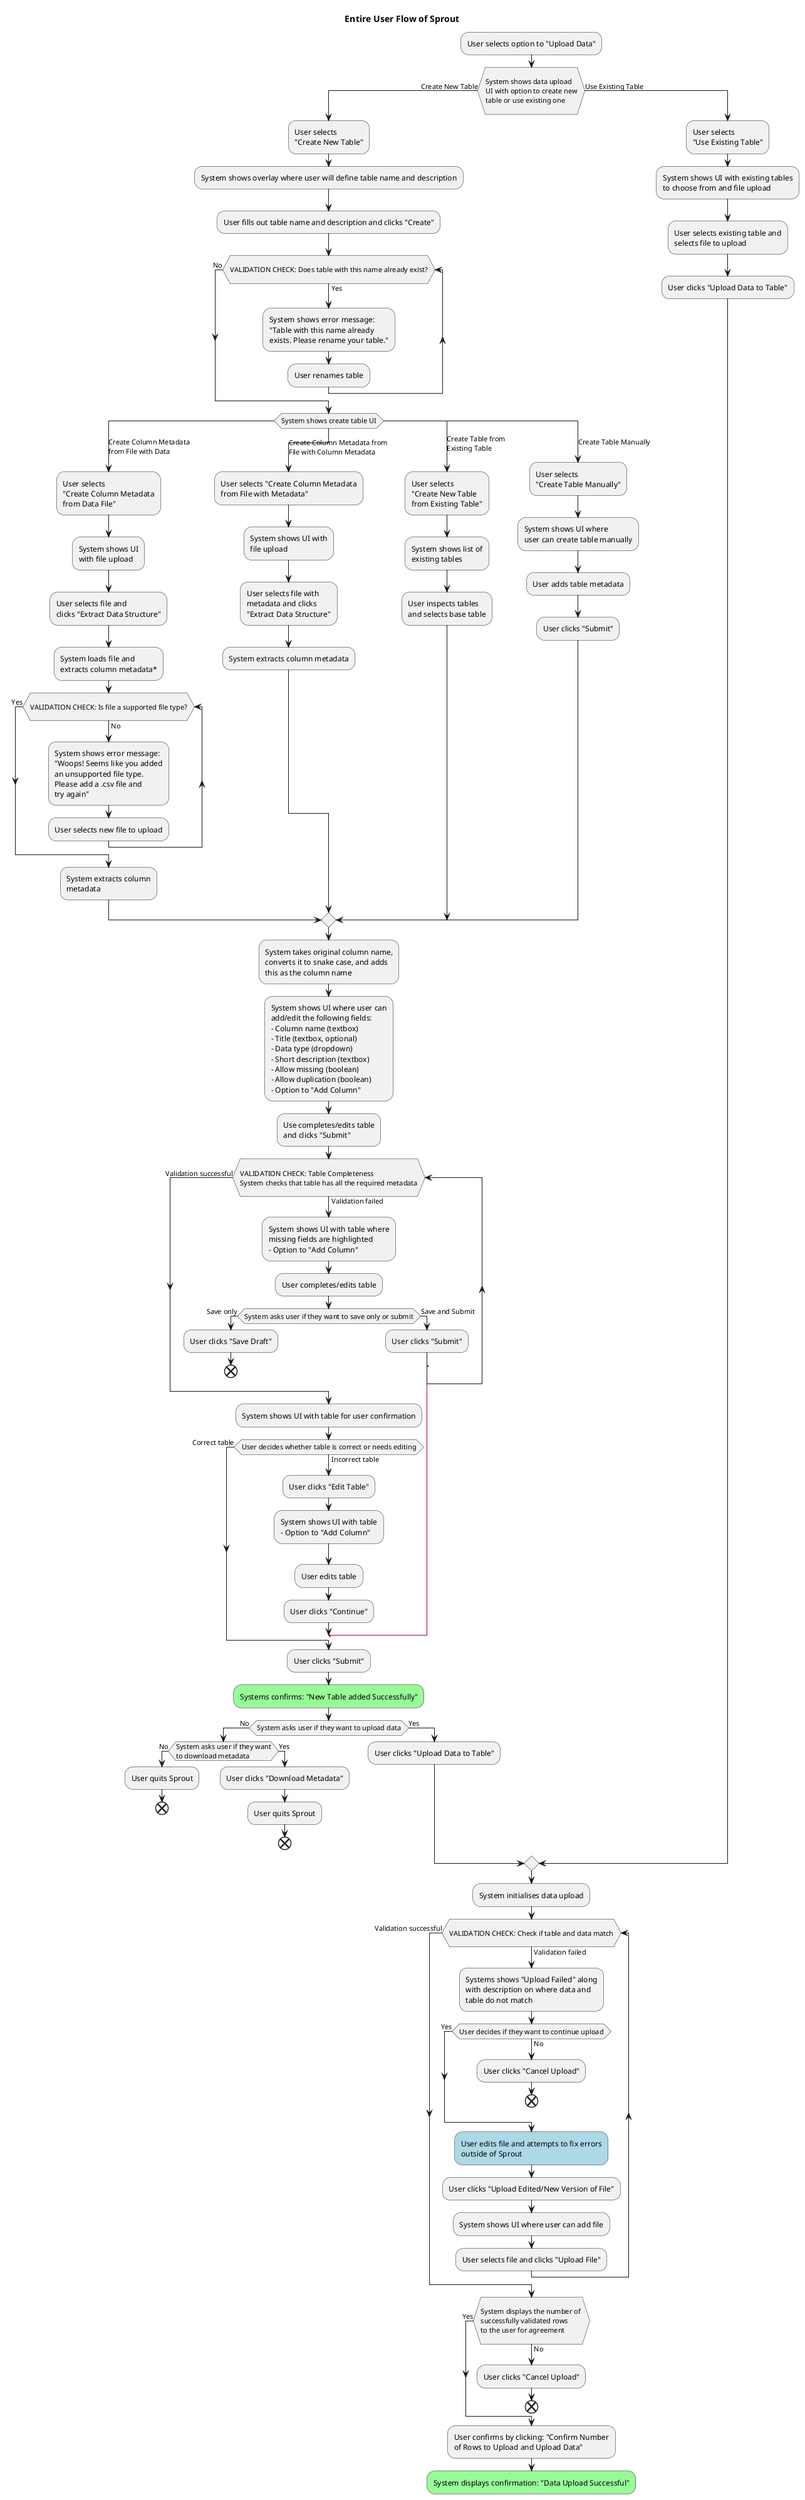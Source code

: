 @startuml user-flow

title Entire User Flow of Sprout

:User selects option to "Upload Data";
if (\nSystem shows data upload\nUI with option to create new\ntable or use existing one\n) then (Create New Table)
'table metadata creation start
  :User selects\n"Create New Table";
  :System shows overlay where user will define table name and description;
  :User fills out table name and description and clicks "Create";
  while (\nVALIDATION CHECK: Does table with this name already exist?\n) is (Yes)
    :System shows error message:
    "Table with this name already
    exists. Please rename your table.";
    :User renames table; 
  end while (No)
'table metadata creation end
'column metadata creation start
  switch (System shows create table UI)
    case (Create Column Metadata\nfrom File with Data)
      :User selects
      "Create Column Metadata
      from Data File";
      :System shows UI
      with file upload;
      :User selects file and
      clicks "Extract Data Structure";
      :System loads file and
      extracts column metadata*;
    while (\nVALIDATION CHECK: Is file a supported file type?\n) is (No)
      :System shows error message: 
      "Woops! Seems like you added
      an unsupported file type.
      Please add a .csv file and
      try again";
      :User selects new file to upload;
    end while (Yes)
    :System extracts column
    metadata;
    case (Create Column Metadata from \nFile with Column Metadata)
      :User selects "Create Column Metadata
      from File with Metadata";
      :System shows UI with
      file upload;
      :User selects file with
      metadata and clicks 
      "Extract Data Structure";
      :System extracts column metadata;
    case (Create Table from\nExisting Table)
      :User selects
      "Create New Table
      from Existing Table";
      :System shows list of
      existing tables;
      :User inspects tables
      and selects base table;
    case (Create Table Manually)
      :User selects
      "Create Table Manually";
      :System shows UI where
      user can create table manually;
      :User adds table metadata;
      :User clicks "Submit";
    endswitch
    :System takes original column name,
    converts it to snake case, and adds
    this as the column name;
    :System shows UI where user can 
    add/edit the following fields:
    - Column name (textbox)
    - Title (textbox, optional)
    - Data type (dropdown)
    - Short description (textbox)
    - Allow missing (boolean) 
    - Allow duplication (boolean)
    - Option to "Add Column";
    :Use completes/edits table
    and clicks "Submit";
'column metadata creation end
   while (\nVALIDATION CHECK: Table Completeness\nSystem checks that table has all the required metadata\n) is (Validation failed)
    :System shows UI with table where
    missing fields are highlighted
    - Option to "Add Column";
    :User completes/edits table;
    if (System asks user if they want to save only or submit) then (Save only)
      :User clicks "Save Draft";
      end
    else (Save and Submit)
      :User clicks "Submit";
      label l
    endif
  end while (Validation successful)
  :System shows UI with table for user confirmation;
  while (User decides whether table is correct or needs editing) is (Incorrect table)
    :User clicks "Edit Table";
    :System shows UI with table
    - Option to "Add Column";
    :User edits table;
    :User clicks "Continue";
    goto l
   end while (Correct table)
   :User clicks "Submit";
  #palegreen:Systems confirms: "New Table added Successfully";
'validation table completeness end
'table created - continue to upload? start
  if (System asks user if they want to upload data) then (No)
    if (System asks user if they want\nto download metadata) then (No)
      :User quits Sprout; 
      end
    else (Yes)
      :User clicks "Download Metadata";
      :User quits Sprout;
      end
    endif
  else (Yes)
    :User clicks "Upload Data to Table";
  endif
'table created - continue to upload? end
'prepare to upload using existing table start
else (Use Existing Table)
    :User selects\n"Use Existing Table";
    :System shows UI with existing tables 
    to choose from and file upload;
    :User selects existing table and 
    selects file to upload;
    :User clicks "Upload Data to Table";
endif 
'prepare to upload using existing table end
'data upload start
:System initialises data upload;
while (\nVALIDATION CHECK: Check if table and data match\n) is (Validation failed)
  :Systems shows "Upload Failed" along\nwith description on where data and\ntable do not match;
    while (User decides if they want to continue upload) is (No)
        :User clicks "Cancel Upload";
        end
    end while (Yes);
  #LightBlue:User edits file and attempts to fix errors\noutside of Sprout;
  :User clicks "Upload Edited/New Version of File";
  :System shows UI where user can add file; 
  :User selects file and clicks "Upload File";
end while (Validation successful);
while (\nSystem displays the number of \nsuccessfully validated rows \nto the user for agreement\n) is (No)
  :User clicks "Cancel Upload";
  end
end while (Yes);
:User confirms by clicking: "Confirm Number\nof Rows to Upload and Upload Data";
#palegreen:System displays confirmation: "Data Upload Successful";
'data upload end

@enduml
